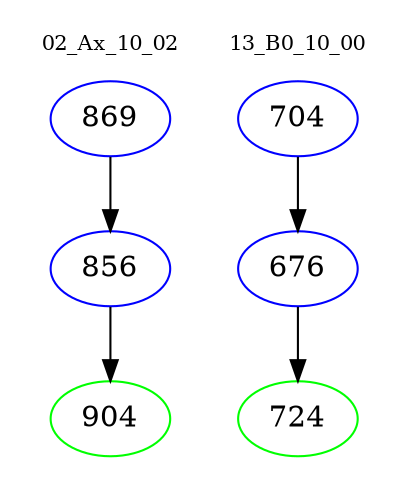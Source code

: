 digraph{
subgraph cluster_0 {
color = white
label = "02_Ax_10_02";
fontsize=10;
T0_869 [label="869", color="blue"]
T0_869 -> T0_856 [color="black"]
T0_856 [label="856", color="blue"]
T0_856 -> T0_904 [color="black"]
T0_904 [label="904", color="green"]
}
subgraph cluster_1 {
color = white
label = "13_B0_10_00";
fontsize=10;
T1_704 [label="704", color="blue"]
T1_704 -> T1_676 [color="black"]
T1_676 [label="676", color="blue"]
T1_676 -> T1_724 [color="black"]
T1_724 [label="724", color="green"]
}
}
